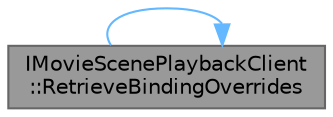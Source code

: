 digraph "IMovieScenePlaybackClient::RetrieveBindingOverrides"
{
 // INTERACTIVE_SVG=YES
 // LATEX_PDF_SIZE
  bgcolor="transparent";
  edge [fontname=Helvetica,fontsize=10,labelfontname=Helvetica,labelfontsize=10];
  node [fontname=Helvetica,fontsize=10,shape=box,height=0.2,width=0.4];
  rankdir="LR";
  Node1 [id="Node000001",label="IMovieScenePlaybackClient\l::RetrieveBindingOverrides",height=0.2,width=0.4,color="gray40", fillcolor="grey60", style="filled", fontcolor="black",tooltip="Locate bound objects that relate to the specified binding ID."];
  Node1 -> Node1 [id="edge1_Node000001_Node000001",color="steelblue1",style="solid",tooltip=" "];
}
